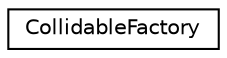digraph "Graphical Class Hierarchy"
{
  edge [fontname="Helvetica",fontsize="10",labelfontname="Helvetica",labelfontsize="10"];
  node [fontname="Helvetica",fontsize="10",shape=record];
  rankdir="LR";
  Node1 [label="CollidableFactory",height=0.2,width=0.4,color="black", fillcolor="white", style="filled",URL="$class_collidable_factory.html",tooltip="Factory for creating different collidable objects. "];
}
